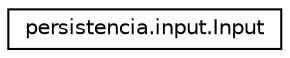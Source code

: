 digraph "Graphical Class Hierarchy"
{
  edge [fontname="Helvetica",fontsize="10",labelfontname="Helvetica",labelfontsize="10"];
  node [fontname="Helvetica",fontsize="10",shape=record];
  rankdir="LR";
  Node0 [label="persistencia.input.Input",height=0.2,width=0.4,color="black", fillcolor="white", style="filled",URL="$classpersistencia_1_1input_1_1Input.html",tooltip="Classe Input Pot llegir fitxers de fins a 2 GB. "];
}
